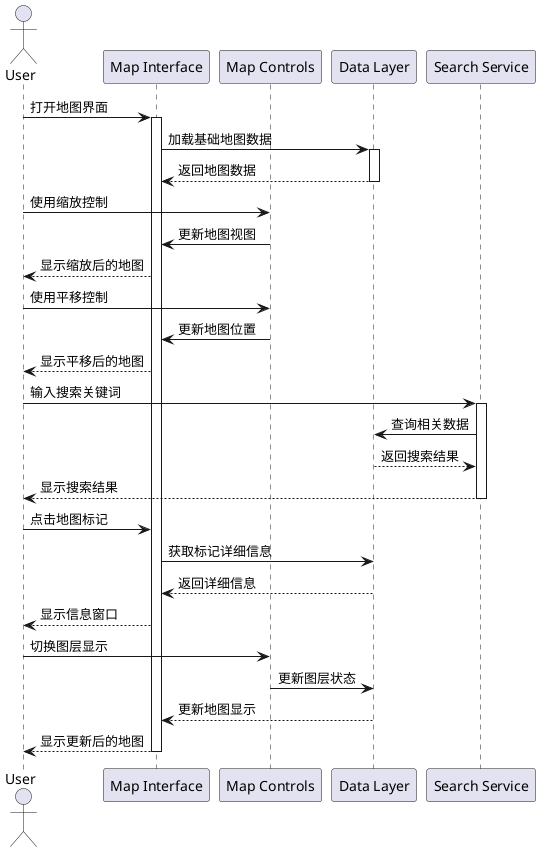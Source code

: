 @startuml Map Interface Interaction

actor User
participant "Map Interface" as Map
participant "Map Controls" as Controls
participant "Data Layer" as Layer
participant "Search Service" as Search

User -> Map: 打开地图界面
activate Map

Map -> Layer: 加载基础地图数据
activate Layer
Layer --> Map: 返回地图数据
deactivate Layer

User -> Controls: 使用缩放控制
Controls -> Map: 更新地图视图
Map --> User: 显示缩放后的地图

User -> Controls: 使用平移控制
Controls -> Map: 更新地图位置
Map --> User: 显示平移后的地图

User -> Search: 输入搜索关键词
activate Search
Search -> Layer: 查询相关数据
Layer --> Search: 返回搜索结果
Search --> User: 显示搜索结果
deactivate Search

User -> Map: 点击地图标记
Map -> Layer: 获取标记详细信息
Layer --> Map: 返回详细信息
Map --> User: 显示信息窗口

User -> Controls: 切换图层显示
Controls -> Layer: 更新图层状态
Layer --> Map: 更新地图显示
Map --> User: 显示更新后的地图

deactivate Map

@enduml
